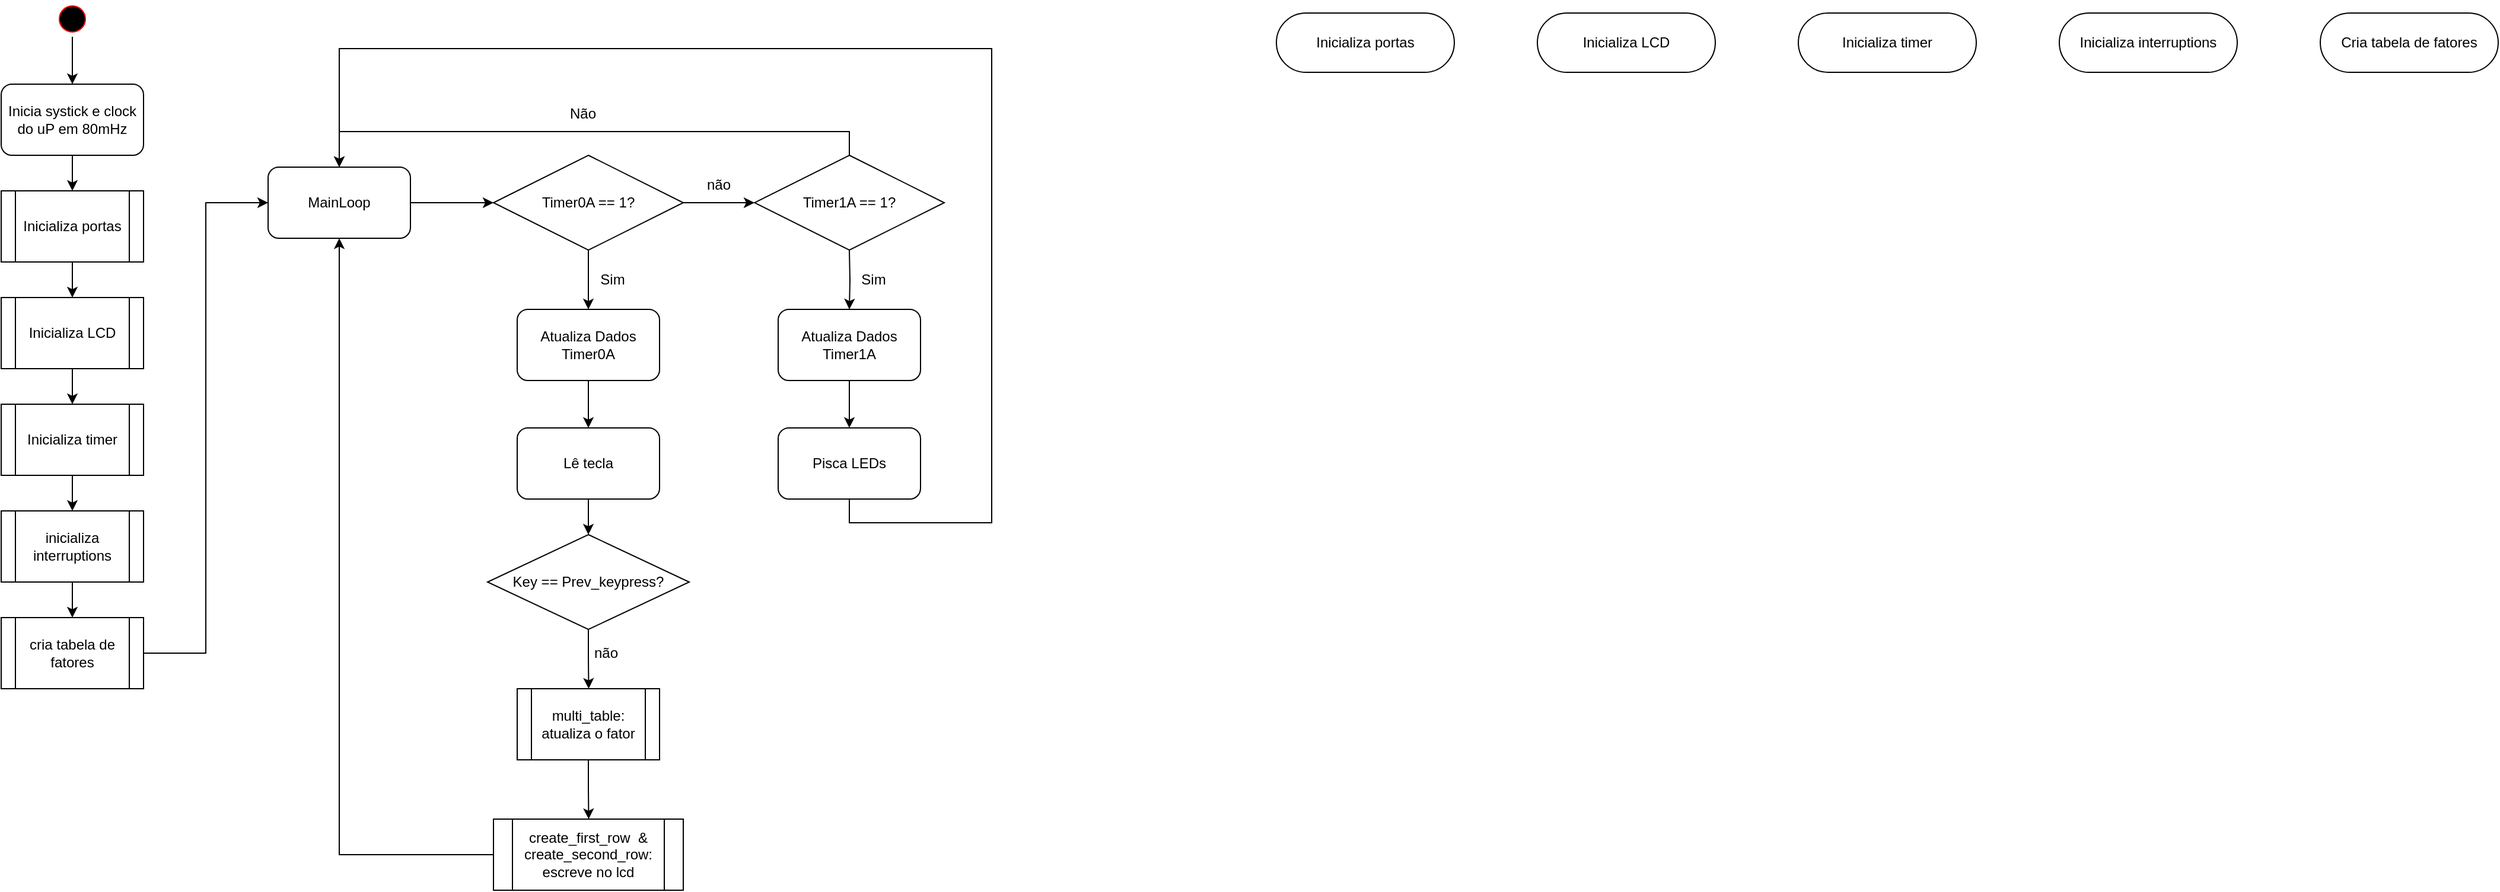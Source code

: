 <mxfile version="25.0.1">
  <diagram name="Página-1" id="eKLf_85lMm5Quof55hN_">
    <mxGraphModel dx="1455" dy="819" grid="1" gridSize="10" guides="1" tooltips="1" connect="1" arrows="1" fold="1" page="1" pageScale="1" pageWidth="1169" pageHeight="1654" math="0" shadow="0">
      <root>
        <mxCell id="0" />
        <mxCell id="1" parent="0" />
        <mxCell id="7U9tzZbBcS-bRDwXbW8W-15" style="edgeStyle=orthogonalEdgeStyle;rounded=0;orthogonalLoop=1;jettySize=auto;html=1;exitX=0.5;exitY=1;exitDx=0;exitDy=0;entryX=0.5;entryY=0;entryDx=0;entryDy=0;" edge="1" parent="1" source="7U9tzZbBcS-bRDwXbW8W-13">
          <mxGeometry relative="1" as="geometry">
            <mxPoint x="215" y="110" as="targetPoint" />
          </mxGeometry>
        </mxCell>
        <mxCell id="7U9tzZbBcS-bRDwXbW8W-13" value="" style="ellipse;html=1;shape=startState;fillColor=#000000;strokeColor=#ff0000;" vertex="1" parent="1">
          <mxGeometry x="200" y="40" width="30" height="30" as="geometry" />
        </mxCell>
        <mxCell id="7U9tzZbBcS-bRDwXbW8W-19" style="edgeStyle=orthogonalEdgeStyle;rounded=0;orthogonalLoop=1;jettySize=auto;html=1;exitX=0.5;exitY=1;exitDx=0;exitDy=0;entryX=0.5;entryY=0;entryDx=0;entryDy=0;" edge="1" parent="1" source="7U9tzZbBcS-bRDwXbW8W-17" target="7U9tzZbBcS-bRDwXbW8W-18">
          <mxGeometry relative="1" as="geometry" />
        </mxCell>
        <mxCell id="7U9tzZbBcS-bRDwXbW8W-17" value="Inicia systick e clock do uP em 80mHz" style="rounded=1;whiteSpace=wrap;html=1;" vertex="1" parent="1">
          <mxGeometry x="155" y="110" width="120" height="60" as="geometry" />
        </mxCell>
        <mxCell id="7U9tzZbBcS-bRDwXbW8W-21" style="edgeStyle=orthogonalEdgeStyle;rounded=0;orthogonalLoop=1;jettySize=auto;html=1;exitX=0.5;exitY=1;exitDx=0;exitDy=0;entryX=0.5;entryY=0;entryDx=0;entryDy=0;" edge="1" parent="1" source="7U9tzZbBcS-bRDwXbW8W-18" target="7U9tzZbBcS-bRDwXbW8W-20">
          <mxGeometry relative="1" as="geometry" />
        </mxCell>
        <mxCell id="7U9tzZbBcS-bRDwXbW8W-18" value="Inicializa portas" style="shape=process;whiteSpace=wrap;html=1;backgroundOutline=1;" vertex="1" parent="1">
          <mxGeometry x="155" y="200" width="120" height="60" as="geometry" />
        </mxCell>
        <mxCell id="7U9tzZbBcS-bRDwXbW8W-23" style="edgeStyle=orthogonalEdgeStyle;rounded=0;orthogonalLoop=1;jettySize=auto;html=1;exitX=0.5;exitY=1;exitDx=0;exitDy=0;entryX=0.5;entryY=0;entryDx=0;entryDy=0;" edge="1" parent="1" source="7U9tzZbBcS-bRDwXbW8W-20" target="7U9tzZbBcS-bRDwXbW8W-22">
          <mxGeometry relative="1" as="geometry" />
        </mxCell>
        <mxCell id="7U9tzZbBcS-bRDwXbW8W-20" value="Inicializa LCD" style="shape=process;whiteSpace=wrap;html=1;backgroundOutline=1;" vertex="1" parent="1">
          <mxGeometry x="155" y="290" width="120" height="60" as="geometry" />
        </mxCell>
        <mxCell id="7U9tzZbBcS-bRDwXbW8W-25" style="edgeStyle=orthogonalEdgeStyle;rounded=0;orthogonalLoop=1;jettySize=auto;html=1;exitX=0.5;exitY=1;exitDx=0;exitDy=0;entryX=0.5;entryY=0;entryDx=0;entryDy=0;" edge="1" parent="1" source="7U9tzZbBcS-bRDwXbW8W-22" target="7U9tzZbBcS-bRDwXbW8W-24">
          <mxGeometry relative="1" as="geometry" />
        </mxCell>
        <mxCell id="7U9tzZbBcS-bRDwXbW8W-22" value="Inicializa timer" style="shape=process;whiteSpace=wrap;html=1;backgroundOutline=1;" vertex="1" parent="1">
          <mxGeometry x="155" y="380" width="120" height="60" as="geometry" />
        </mxCell>
        <mxCell id="7U9tzZbBcS-bRDwXbW8W-27" style="edgeStyle=orthogonalEdgeStyle;rounded=0;orthogonalLoop=1;jettySize=auto;html=1;exitX=0.5;exitY=1;exitDx=0;exitDy=0;entryX=0.5;entryY=0;entryDx=0;entryDy=0;" edge="1" parent="1" source="7U9tzZbBcS-bRDwXbW8W-24" target="7U9tzZbBcS-bRDwXbW8W-26">
          <mxGeometry relative="1" as="geometry" />
        </mxCell>
        <mxCell id="7U9tzZbBcS-bRDwXbW8W-24" value="inicializa interruptions" style="shape=process;whiteSpace=wrap;html=1;backgroundOutline=1;" vertex="1" parent="1">
          <mxGeometry x="155" y="470" width="120" height="60" as="geometry" />
        </mxCell>
        <mxCell id="7U9tzZbBcS-bRDwXbW8W-30" style="edgeStyle=orthogonalEdgeStyle;rounded=0;orthogonalLoop=1;jettySize=auto;html=1;exitX=1;exitY=0.5;exitDx=0;exitDy=0;entryX=0;entryY=0.5;entryDx=0;entryDy=0;" edge="1" parent="1" source="7U9tzZbBcS-bRDwXbW8W-26" target="7U9tzZbBcS-bRDwXbW8W-29">
          <mxGeometry relative="1" as="geometry" />
        </mxCell>
        <mxCell id="7U9tzZbBcS-bRDwXbW8W-26" value="cria tabela de fatores" style="shape=process;whiteSpace=wrap;html=1;backgroundOutline=1;" vertex="1" parent="1">
          <mxGeometry x="155" y="560" width="120" height="60" as="geometry" />
        </mxCell>
        <mxCell id="7U9tzZbBcS-bRDwXbW8W-33" style="edgeStyle=orthogonalEdgeStyle;rounded=0;orthogonalLoop=1;jettySize=auto;html=1;exitX=1;exitY=0.5;exitDx=0;exitDy=0;entryX=0;entryY=0.5;entryDx=0;entryDy=0;" edge="1" parent="1" source="7U9tzZbBcS-bRDwXbW8W-29" target="7U9tzZbBcS-bRDwXbW8W-32">
          <mxGeometry relative="1" as="geometry" />
        </mxCell>
        <mxCell id="7U9tzZbBcS-bRDwXbW8W-29" value="MainLoop" style="rounded=1;whiteSpace=wrap;html=1;" vertex="1" parent="1">
          <mxGeometry x="380" y="180" width="120" height="60" as="geometry" />
        </mxCell>
        <mxCell id="7U9tzZbBcS-bRDwXbW8W-35" style="edgeStyle=orthogonalEdgeStyle;rounded=0;orthogonalLoop=1;jettySize=auto;html=1;exitX=0.5;exitY=1;exitDx=0;exitDy=0;entryX=0.5;entryY=0;entryDx=0;entryDy=0;" edge="1" parent="1" source="7U9tzZbBcS-bRDwXbW8W-32" target="7U9tzZbBcS-bRDwXbW8W-34">
          <mxGeometry relative="1" as="geometry" />
        </mxCell>
        <mxCell id="7U9tzZbBcS-bRDwXbW8W-38" style="edgeStyle=orthogonalEdgeStyle;rounded=0;orthogonalLoop=1;jettySize=auto;html=1;exitX=1;exitY=0.5;exitDx=0;exitDy=0;entryX=0;entryY=0.5;entryDx=0;entryDy=0;" edge="1" parent="1" source="7U9tzZbBcS-bRDwXbW8W-32">
          <mxGeometry relative="1" as="geometry">
            <mxPoint x="790" y="210" as="targetPoint" />
          </mxGeometry>
        </mxCell>
        <mxCell id="7U9tzZbBcS-bRDwXbW8W-32" value="Timer0A == 1?" style="rhombus;whiteSpace=wrap;html=1;" vertex="1" parent="1">
          <mxGeometry x="570" y="170" width="160" height="80" as="geometry" />
        </mxCell>
        <mxCell id="7U9tzZbBcS-bRDwXbW8W-47" style="edgeStyle=orthogonalEdgeStyle;rounded=0;orthogonalLoop=1;jettySize=auto;html=1;exitX=0.5;exitY=1;exitDx=0;exitDy=0;entryX=0.5;entryY=0;entryDx=0;entryDy=0;" edge="1" parent="1" source="7U9tzZbBcS-bRDwXbW8W-34" target="7U9tzZbBcS-bRDwXbW8W-46">
          <mxGeometry relative="1" as="geometry" />
        </mxCell>
        <mxCell id="7U9tzZbBcS-bRDwXbW8W-34" value="Atualiza Dados Timer0A" style="rounded=1;whiteSpace=wrap;html=1;" vertex="1" parent="1">
          <mxGeometry x="590" y="300" width="120" height="60" as="geometry" />
        </mxCell>
        <mxCell id="7U9tzZbBcS-bRDwXbW8W-36" value="Sim" style="text;html=1;align=center;verticalAlign=middle;resizable=0;points=[];autosize=1;strokeColor=none;fillColor=none;" vertex="1" parent="1">
          <mxGeometry x="645" y="260" width="50" height="30" as="geometry" />
        </mxCell>
        <mxCell id="7U9tzZbBcS-bRDwXbW8W-39" value="não" style="text;strokeColor=none;align=center;fillColor=none;html=1;verticalAlign=middle;whiteSpace=wrap;rounded=0;" vertex="1" parent="1">
          <mxGeometry x="730" y="180" width="60" height="30" as="geometry" />
        </mxCell>
        <mxCell id="7U9tzZbBcS-bRDwXbW8W-44" style="edgeStyle=orthogonalEdgeStyle;rounded=0;orthogonalLoop=1;jettySize=auto;html=1;exitX=0.5;exitY=0;exitDx=0;exitDy=0;entryX=0.5;entryY=0;entryDx=0;entryDy=0;" edge="1" parent="1" source="7U9tzZbBcS-bRDwXbW8W-40" target="7U9tzZbBcS-bRDwXbW8W-29">
          <mxGeometry relative="1" as="geometry" />
        </mxCell>
        <mxCell id="7U9tzZbBcS-bRDwXbW8W-40" value="Timer1A == 1?" style="rhombus;whiteSpace=wrap;html=1;" vertex="1" parent="1">
          <mxGeometry x="790" y="170" width="160" height="80" as="geometry" />
        </mxCell>
        <mxCell id="7U9tzZbBcS-bRDwXbW8W-41" style="edgeStyle=orthogonalEdgeStyle;rounded=0;orthogonalLoop=1;jettySize=auto;html=1;exitX=0.5;exitY=1;exitDx=0;exitDy=0;entryX=0.5;entryY=0;entryDx=0;entryDy=0;" edge="1" parent="1" target="7U9tzZbBcS-bRDwXbW8W-42">
          <mxGeometry relative="1" as="geometry">
            <mxPoint x="870" y="250" as="sourcePoint" />
          </mxGeometry>
        </mxCell>
        <mxCell id="7U9tzZbBcS-bRDwXbW8W-49" style="edgeStyle=orthogonalEdgeStyle;rounded=0;orthogonalLoop=1;jettySize=auto;html=1;exitX=0.5;exitY=1;exitDx=0;exitDy=0;entryX=0.5;entryY=0;entryDx=0;entryDy=0;" edge="1" parent="1" source="7U9tzZbBcS-bRDwXbW8W-42" target="7U9tzZbBcS-bRDwXbW8W-48">
          <mxGeometry relative="1" as="geometry" />
        </mxCell>
        <mxCell id="7U9tzZbBcS-bRDwXbW8W-42" value="Atualiza Dados Timer1A" style="rounded=1;whiteSpace=wrap;html=1;" vertex="1" parent="1">
          <mxGeometry x="810" y="300" width="120" height="60" as="geometry" />
        </mxCell>
        <mxCell id="7U9tzZbBcS-bRDwXbW8W-43" value="Sim" style="text;html=1;align=center;verticalAlign=middle;resizable=0;points=[];autosize=1;strokeColor=none;fillColor=none;" vertex="1" parent="1">
          <mxGeometry x="865" y="260" width="50" height="30" as="geometry" />
        </mxCell>
        <mxCell id="7U9tzZbBcS-bRDwXbW8W-45" value="Não" style="text;html=1;align=center;verticalAlign=middle;resizable=0;points=[];autosize=1;strokeColor=none;fillColor=none;" vertex="1" parent="1">
          <mxGeometry x="620" y="120" width="50" height="30" as="geometry" />
        </mxCell>
        <mxCell id="7U9tzZbBcS-bRDwXbW8W-54" style="edgeStyle=orthogonalEdgeStyle;rounded=0;orthogonalLoop=1;jettySize=auto;html=1;exitX=0.5;exitY=1;exitDx=0;exitDy=0;entryX=0.5;entryY=0;entryDx=0;entryDy=0;" edge="1" parent="1" source="7U9tzZbBcS-bRDwXbW8W-46" target="7U9tzZbBcS-bRDwXbW8W-53">
          <mxGeometry relative="1" as="geometry" />
        </mxCell>
        <mxCell id="7U9tzZbBcS-bRDwXbW8W-46" value="Lê tecla" style="rounded=1;whiteSpace=wrap;html=1;" vertex="1" parent="1">
          <mxGeometry x="590" y="400" width="120" height="60" as="geometry" />
        </mxCell>
        <mxCell id="7U9tzZbBcS-bRDwXbW8W-52" style="edgeStyle=orthogonalEdgeStyle;rounded=0;orthogonalLoop=1;jettySize=auto;html=1;exitX=0.5;exitY=1;exitDx=0;exitDy=0;entryX=0.5;entryY=0;entryDx=0;entryDy=0;" edge="1" parent="1" source="7U9tzZbBcS-bRDwXbW8W-48" target="7U9tzZbBcS-bRDwXbW8W-29">
          <mxGeometry relative="1" as="geometry">
            <Array as="points">
              <mxPoint x="870" y="480" />
              <mxPoint x="990" y="480" />
              <mxPoint x="990" y="80" />
              <mxPoint x="440" y="80" />
            </Array>
          </mxGeometry>
        </mxCell>
        <mxCell id="7U9tzZbBcS-bRDwXbW8W-48" value="Pisca LEDs" style="rounded=1;whiteSpace=wrap;html=1;" vertex="1" parent="1">
          <mxGeometry x="810" y="400" width="120" height="60" as="geometry" />
        </mxCell>
        <mxCell id="7U9tzZbBcS-bRDwXbW8W-55" style="edgeStyle=orthogonalEdgeStyle;rounded=0;orthogonalLoop=1;jettySize=auto;html=1;exitX=0.5;exitY=1;exitDx=0;exitDy=0;" edge="1" parent="1" source="7U9tzZbBcS-bRDwXbW8W-53">
          <mxGeometry relative="1" as="geometry">
            <mxPoint x="650.263" y="620" as="targetPoint" />
          </mxGeometry>
        </mxCell>
        <mxCell id="7U9tzZbBcS-bRDwXbW8W-53" value="Key == Prev_keypress?" style="rhombus;whiteSpace=wrap;html=1;" vertex="1" parent="1">
          <mxGeometry x="565" y="490" width="170" height="80" as="geometry" />
        </mxCell>
        <mxCell id="7U9tzZbBcS-bRDwXbW8W-58" style="edgeStyle=orthogonalEdgeStyle;rounded=0;orthogonalLoop=1;jettySize=auto;html=1;exitX=0.5;exitY=1;exitDx=0;exitDy=0;" edge="1" parent="1" source="7U9tzZbBcS-bRDwXbW8W-57">
          <mxGeometry relative="1" as="geometry">
            <mxPoint x="650.263" y="730" as="targetPoint" />
          </mxGeometry>
        </mxCell>
        <mxCell id="7U9tzZbBcS-bRDwXbW8W-57" value="multi_table: atualiza o fator" style="shape=process;whiteSpace=wrap;html=1;backgroundOutline=1;" vertex="1" parent="1">
          <mxGeometry x="590" y="620" width="120" height="60" as="geometry" />
        </mxCell>
        <mxCell id="7U9tzZbBcS-bRDwXbW8W-63" style="edgeStyle=orthogonalEdgeStyle;rounded=0;orthogonalLoop=1;jettySize=auto;html=1;exitX=0;exitY=0.5;exitDx=0;exitDy=0;entryX=0.5;entryY=1;entryDx=0;entryDy=0;" edge="1" parent="1" source="7U9tzZbBcS-bRDwXbW8W-59" target="7U9tzZbBcS-bRDwXbW8W-29">
          <mxGeometry relative="1" as="geometry" />
        </mxCell>
        <mxCell id="7U9tzZbBcS-bRDwXbW8W-59" value="create_first_row&amp;nbsp; &amp;amp;&lt;br&gt;create_second_row:&lt;br&gt;escreve no lcd" style="shape=process;whiteSpace=wrap;html=1;backgroundOutline=1;" vertex="1" parent="1">
          <mxGeometry x="570" y="730" width="160" height="60" as="geometry" />
        </mxCell>
        <mxCell id="7U9tzZbBcS-bRDwXbW8W-60" value="não" style="text;strokeColor=none;align=center;fillColor=none;html=1;verticalAlign=middle;whiteSpace=wrap;rounded=0;" vertex="1" parent="1">
          <mxGeometry x="635" y="575" width="60" height="30" as="geometry" />
        </mxCell>
        <mxCell id="7U9tzZbBcS-bRDwXbW8W-66" value="Inicializa portas" style="rounded=1;whiteSpace=wrap;html=1;arcSize=50;" vertex="1" parent="1">
          <mxGeometry x="1230" y="50" width="150" height="50" as="geometry" />
        </mxCell>
        <mxCell id="7U9tzZbBcS-bRDwXbW8W-67" value="Inicializa timer" style="rounded=1;whiteSpace=wrap;html=1;arcSize=50;" vertex="1" parent="1">
          <mxGeometry x="1670" y="50" width="150" height="50" as="geometry" />
        </mxCell>
        <mxCell id="7U9tzZbBcS-bRDwXbW8W-68" value="Inicializa LCD" style="rounded=1;whiteSpace=wrap;html=1;arcSize=50;" vertex="1" parent="1">
          <mxGeometry x="1450" y="50" width="150" height="50" as="geometry" />
        </mxCell>
        <mxCell id="7U9tzZbBcS-bRDwXbW8W-70" value="Inicializa interruptions" style="rounded=1;whiteSpace=wrap;html=1;arcSize=50;" vertex="1" parent="1">
          <mxGeometry x="1890" y="50" width="150" height="50" as="geometry" />
        </mxCell>
        <mxCell id="7U9tzZbBcS-bRDwXbW8W-71" value="Cria tabela de fatores" style="rounded=1;whiteSpace=wrap;html=1;arcSize=50;" vertex="1" parent="1">
          <mxGeometry x="2110" y="50" width="150" height="50" as="geometry" />
        </mxCell>
      </root>
    </mxGraphModel>
  </diagram>
</mxfile>
